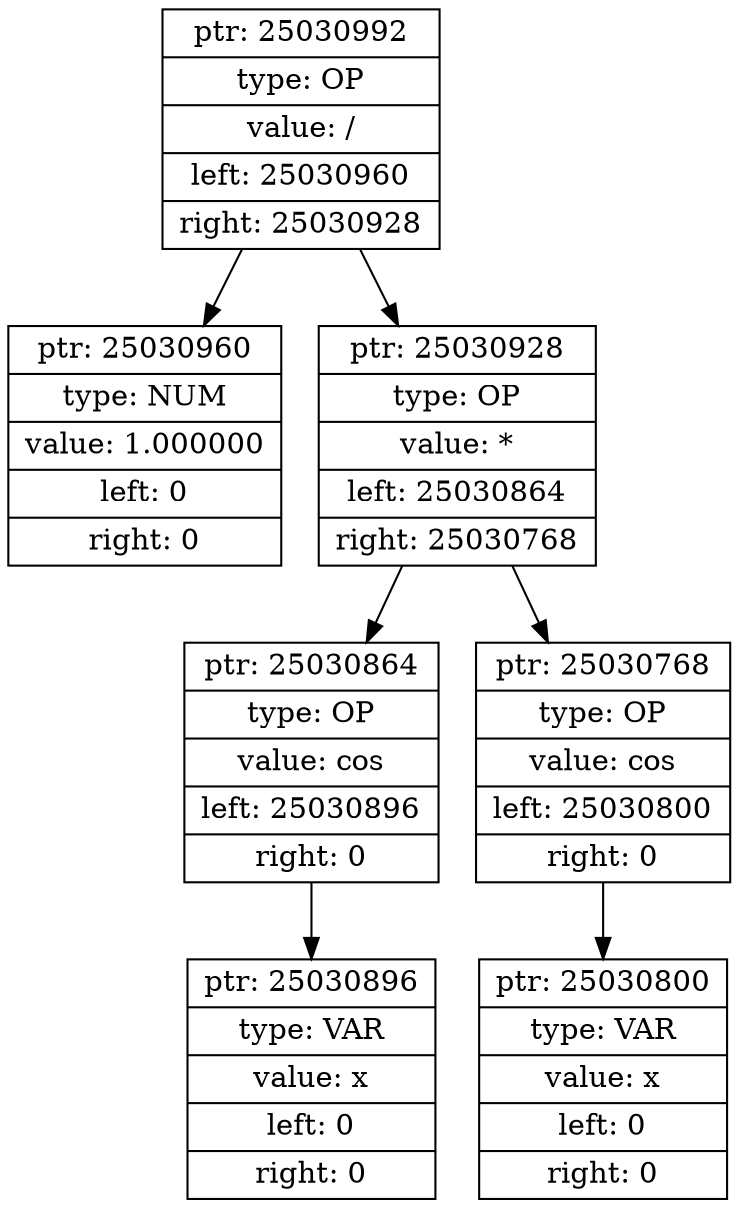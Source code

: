 digraph dump {
node [shape = record];
25030992 [shape = record, label = "{ptr: 25030992|type: OP|value: /|left: 25030960|right: 25030928}"];25030992 -> 25030960
25030960 [shape = record, label = "{ptr: 25030960|type: NUM|value: 1.000000|left: 0|right: 0}"];25030992 -> 25030928
25030928 [shape = record, label = "{ptr: 25030928|type: OP|value: *|left: 25030864|right: 25030768}"];25030928 -> 25030864
25030864 [shape = record, label = "{ptr: 25030864|type: OP|value: cos|left: 25030896|right: 0}"];25030864 -> 25030896
25030896 [shape = record, label = "{ptr: 25030896|type: VAR|value: x|left: 0|right: 0}"];25030928 -> 25030768
25030768 [shape = record, label = "{ptr: 25030768|type: OP|value: cos|left: 25030800|right: 0}"];25030768 -> 25030800
25030800 [shape = record, label = "{ptr: 25030800|type: VAR|value: x|left: 0|right: 0}"];}